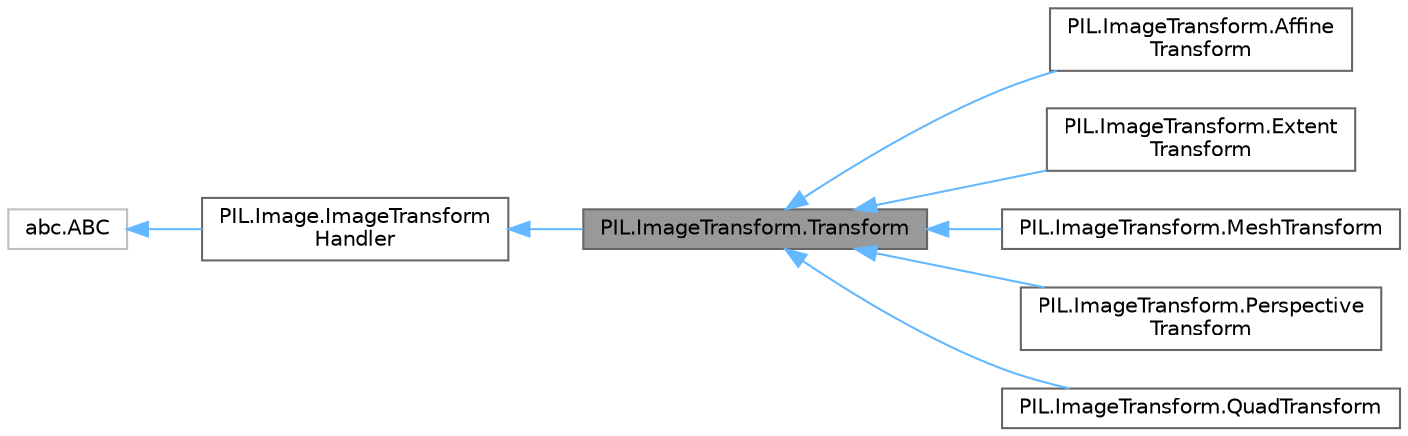 digraph "PIL.ImageTransform.Transform"
{
 // LATEX_PDF_SIZE
  bgcolor="transparent";
  edge [fontname=Helvetica,fontsize=10,labelfontname=Helvetica,labelfontsize=10];
  node [fontname=Helvetica,fontsize=10,shape=box,height=0.2,width=0.4];
  rankdir="LR";
  Node1 [id="Node000001",label="PIL.ImageTransform.Transform",height=0.2,width=0.4,color="gray40", fillcolor="grey60", style="filled", fontcolor="black",tooltip=" "];
  Node2 -> Node1 [id="edge1_Node000001_Node000002",dir="back",color="steelblue1",style="solid",tooltip=" "];
  Node2 [id="Node000002",label="PIL.Image.ImageTransform\lHandler",height=0.2,width=0.4,color="gray40", fillcolor="white", style="filled",URL="$da/d07/classPIL_1_1Image_1_1ImageTransformHandler.html",tooltip=" "];
  Node3 -> Node2 [id="edge2_Node000002_Node000003",dir="back",color="steelblue1",style="solid",tooltip=" "];
  Node3 [id="Node000003",label="abc.ABC",height=0.2,width=0.4,color="grey75", fillcolor="white", style="filled",tooltip=" "];
  Node1 -> Node4 [id="edge3_Node000001_Node000004",dir="back",color="steelblue1",style="solid",tooltip=" "];
  Node4 [id="Node000004",label="PIL.ImageTransform.Affine\lTransform",height=0.2,width=0.4,color="gray40", fillcolor="white", style="filled",URL="$d2/d89/classPIL_1_1ImageTransform_1_1AffineTransform.html",tooltip=" "];
  Node1 -> Node5 [id="edge4_Node000001_Node000005",dir="back",color="steelblue1",style="solid",tooltip=" "];
  Node5 [id="Node000005",label="PIL.ImageTransform.Extent\lTransform",height=0.2,width=0.4,color="gray40", fillcolor="white", style="filled",URL="$db/d0c/classPIL_1_1ImageTransform_1_1ExtentTransform.html",tooltip=" "];
  Node1 -> Node6 [id="edge5_Node000001_Node000006",dir="back",color="steelblue1",style="solid",tooltip=" "];
  Node6 [id="Node000006",label="PIL.ImageTransform.MeshTransform",height=0.2,width=0.4,color="gray40", fillcolor="white", style="filled",URL="$d2/ddc/classPIL_1_1ImageTransform_1_1MeshTransform.html",tooltip=" "];
  Node1 -> Node7 [id="edge6_Node000001_Node000007",dir="back",color="steelblue1",style="solid",tooltip=" "];
  Node7 [id="Node000007",label="PIL.ImageTransform.Perspective\lTransform",height=0.2,width=0.4,color="gray40", fillcolor="white", style="filled",URL="$df/df9/classPIL_1_1ImageTransform_1_1PerspectiveTransform.html",tooltip=" "];
  Node1 -> Node8 [id="edge7_Node000001_Node000008",dir="back",color="steelblue1",style="solid",tooltip=" "];
  Node8 [id="Node000008",label="PIL.ImageTransform.QuadTransform",height=0.2,width=0.4,color="gray40", fillcolor="white", style="filled",URL="$d3/de1/classPIL_1_1ImageTransform_1_1QuadTransform.html",tooltip=" "];
}
